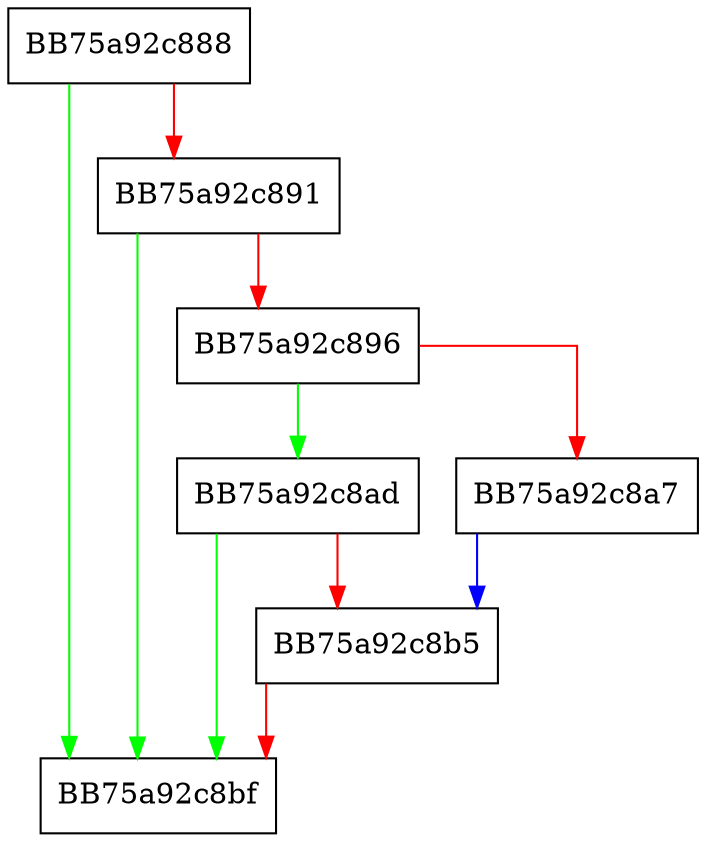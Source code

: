 digraph add_telemetry {
  node [shape="box"];
  graph [splines=ortho];
  BB75a92c888 -> BB75a92c8bf [color="green"];
  BB75a92c888 -> BB75a92c891 [color="red"];
  BB75a92c891 -> BB75a92c8bf [color="green"];
  BB75a92c891 -> BB75a92c896 [color="red"];
  BB75a92c896 -> BB75a92c8ad [color="green"];
  BB75a92c896 -> BB75a92c8a7 [color="red"];
  BB75a92c8a7 -> BB75a92c8b5 [color="blue"];
  BB75a92c8ad -> BB75a92c8bf [color="green"];
  BB75a92c8ad -> BB75a92c8b5 [color="red"];
  BB75a92c8b5 -> BB75a92c8bf [color="red"];
}